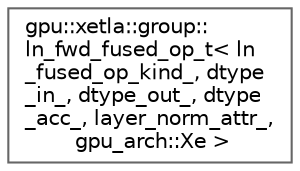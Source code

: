 digraph "Graphical Class Hierarchy"
{
 // LATEX_PDF_SIZE
  bgcolor="transparent";
  edge [fontname=Helvetica,fontsize=10,labelfontname=Helvetica,labelfontsize=10];
  node [fontname=Helvetica,fontsize=10,shape=box,height=0.2,width=0.4];
  rankdir="LR";
  Node0 [id="Node000000",label="gpu::xetla::group::\lln_fwd_fused_op_t\< ln\l_fused_op_kind_, dtype\l_in_, dtype_out_, dtype\l_acc_, layer_norm_attr_,\l gpu_arch::Xe \>",height=0.2,width=0.4,color="grey40", fillcolor="white", style="filled",URL="$structgpu_1_1xetla_1_1group_1_1ln__fwd__fused__op__t_3_01ln__fused__op__kind___00_01dtype__in___d9ef3e21b9ea10bf2a0134a87c3add4a.html",tooltip=" "];
}
